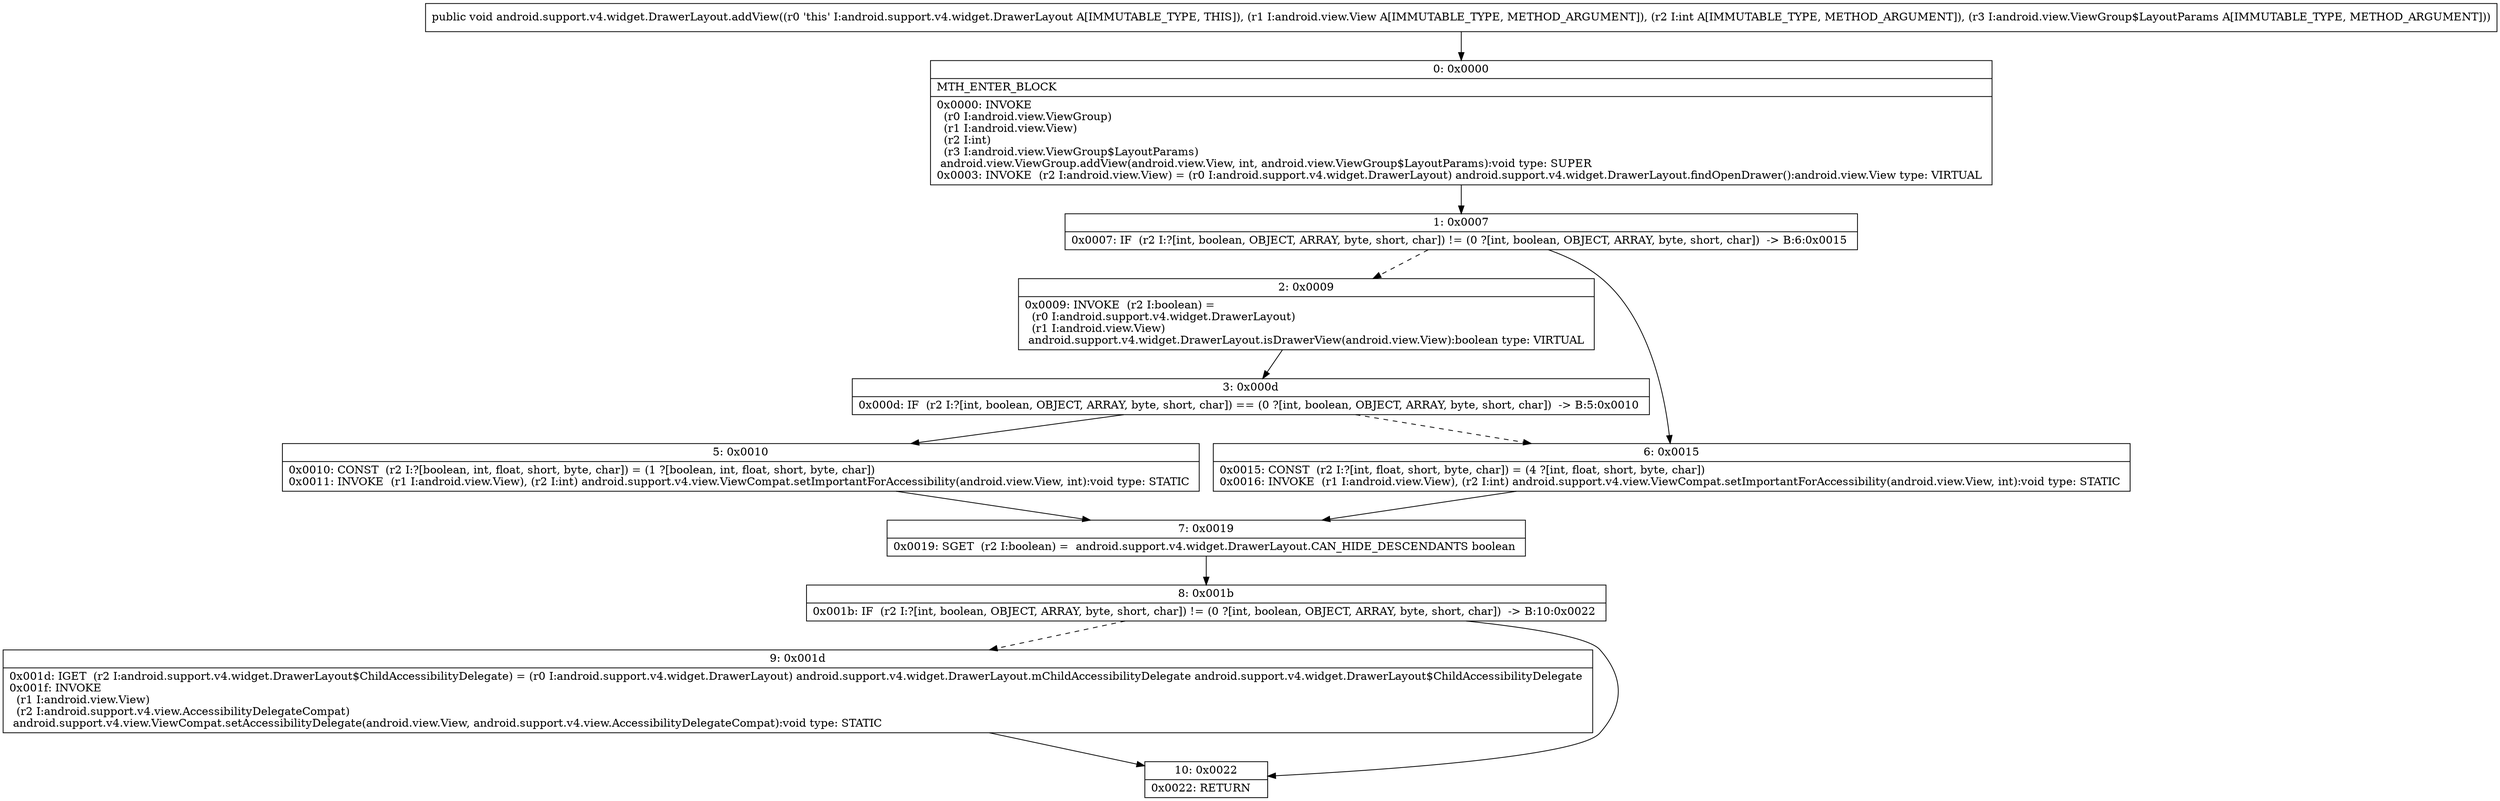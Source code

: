 digraph "CFG forandroid.support.v4.widget.DrawerLayout.addView(Landroid\/view\/View;ILandroid\/view\/ViewGroup$LayoutParams;)V" {
Node_0 [shape=record,label="{0\:\ 0x0000|MTH_ENTER_BLOCK\l|0x0000: INVOKE  \l  (r0 I:android.view.ViewGroup)\l  (r1 I:android.view.View)\l  (r2 I:int)\l  (r3 I:android.view.ViewGroup$LayoutParams)\l android.view.ViewGroup.addView(android.view.View, int, android.view.ViewGroup$LayoutParams):void type: SUPER \l0x0003: INVOKE  (r2 I:android.view.View) = (r0 I:android.support.v4.widget.DrawerLayout) android.support.v4.widget.DrawerLayout.findOpenDrawer():android.view.View type: VIRTUAL \l}"];
Node_1 [shape=record,label="{1\:\ 0x0007|0x0007: IF  (r2 I:?[int, boolean, OBJECT, ARRAY, byte, short, char]) != (0 ?[int, boolean, OBJECT, ARRAY, byte, short, char])  \-\> B:6:0x0015 \l}"];
Node_2 [shape=record,label="{2\:\ 0x0009|0x0009: INVOKE  (r2 I:boolean) = \l  (r0 I:android.support.v4.widget.DrawerLayout)\l  (r1 I:android.view.View)\l android.support.v4.widget.DrawerLayout.isDrawerView(android.view.View):boolean type: VIRTUAL \l}"];
Node_3 [shape=record,label="{3\:\ 0x000d|0x000d: IF  (r2 I:?[int, boolean, OBJECT, ARRAY, byte, short, char]) == (0 ?[int, boolean, OBJECT, ARRAY, byte, short, char])  \-\> B:5:0x0010 \l}"];
Node_5 [shape=record,label="{5\:\ 0x0010|0x0010: CONST  (r2 I:?[boolean, int, float, short, byte, char]) = (1 ?[boolean, int, float, short, byte, char]) \l0x0011: INVOKE  (r1 I:android.view.View), (r2 I:int) android.support.v4.view.ViewCompat.setImportantForAccessibility(android.view.View, int):void type: STATIC \l}"];
Node_6 [shape=record,label="{6\:\ 0x0015|0x0015: CONST  (r2 I:?[int, float, short, byte, char]) = (4 ?[int, float, short, byte, char]) \l0x0016: INVOKE  (r1 I:android.view.View), (r2 I:int) android.support.v4.view.ViewCompat.setImportantForAccessibility(android.view.View, int):void type: STATIC \l}"];
Node_7 [shape=record,label="{7\:\ 0x0019|0x0019: SGET  (r2 I:boolean) =  android.support.v4.widget.DrawerLayout.CAN_HIDE_DESCENDANTS boolean \l}"];
Node_8 [shape=record,label="{8\:\ 0x001b|0x001b: IF  (r2 I:?[int, boolean, OBJECT, ARRAY, byte, short, char]) != (0 ?[int, boolean, OBJECT, ARRAY, byte, short, char])  \-\> B:10:0x0022 \l}"];
Node_9 [shape=record,label="{9\:\ 0x001d|0x001d: IGET  (r2 I:android.support.v4.widget.DrawerLayout$ChildAccessibilityDelegate) = (r0 I:android.support.v4.widget.DrawerLayout) android.support.v4.widget.DrawerLayout.mChildAccessibilityDelegate android.support.v4.widget.DrawerLayout$ChildAccessibilityDelegate \l0x001f: INVOKE  \l  (r1 I:android.view.View)\l  (r2 I:android.support.v4.view.AccessibilityDelegateCompat)\l android.support.v4.view.ViewCompat.setAccessibilityDelegate(android.view.View, android.support.v4.view.AccessibilityDelegateCompat):void type: STATIC \l}"];
Node_10 [shape=record,label="{10\:\ 0x0022|0x0022: RETURN   \l}"];
MethodNode[shape=record,label="{public void android.support.v4.widget.DrawerLayout.addView((r0 'this' I:android.support.v4.widget.DrawerLayout A[IMMUTABLE_TYPE, THIS]), (r1 I:android.view.View A[IMMUTABLE_TYPE, METHOD_ARGUMENT]), (r2 I:int A[IMMUTABLE_TYPE, METHOD_ARGUMENT]), (r3 I:android.view.ViewGroup$LayoutParams A[IMMUTABLE_TYPE, METHOD_ARGUMENT])) }"];
MethodNode -> Node_0;
Node_0 -> Node_1;
Node_1 -> Node_2[style=dashed];
Node_1 -> Node_6;
Node_2 -> Node_3;
Node_3 -> Node_5;
Node_3 -> Node_6[style=dashed];
Node_5 -> Node_7;
Node_6 -> Node_7;
Node_7 -> Node_8;
Node_8 -> Node_9[style=dashed];
Node_8 -> Node_10;
Node_9 -> Node_10;
}

